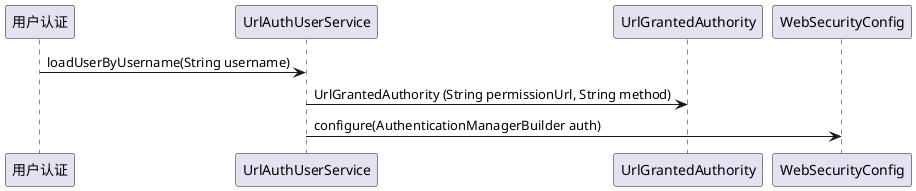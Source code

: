 @startuml
用户认证 -> UrlAuthUserService: loadUserByUsername(String username)
UrlAuthUserService -> UrlGrantedAuthority :UrlGrantedAuthority (String permissionUrl, String method)
UrlAuthUserService -> WebSecurityConfig : configure(AuthenticationManagerBuilder auth)
@enduml
